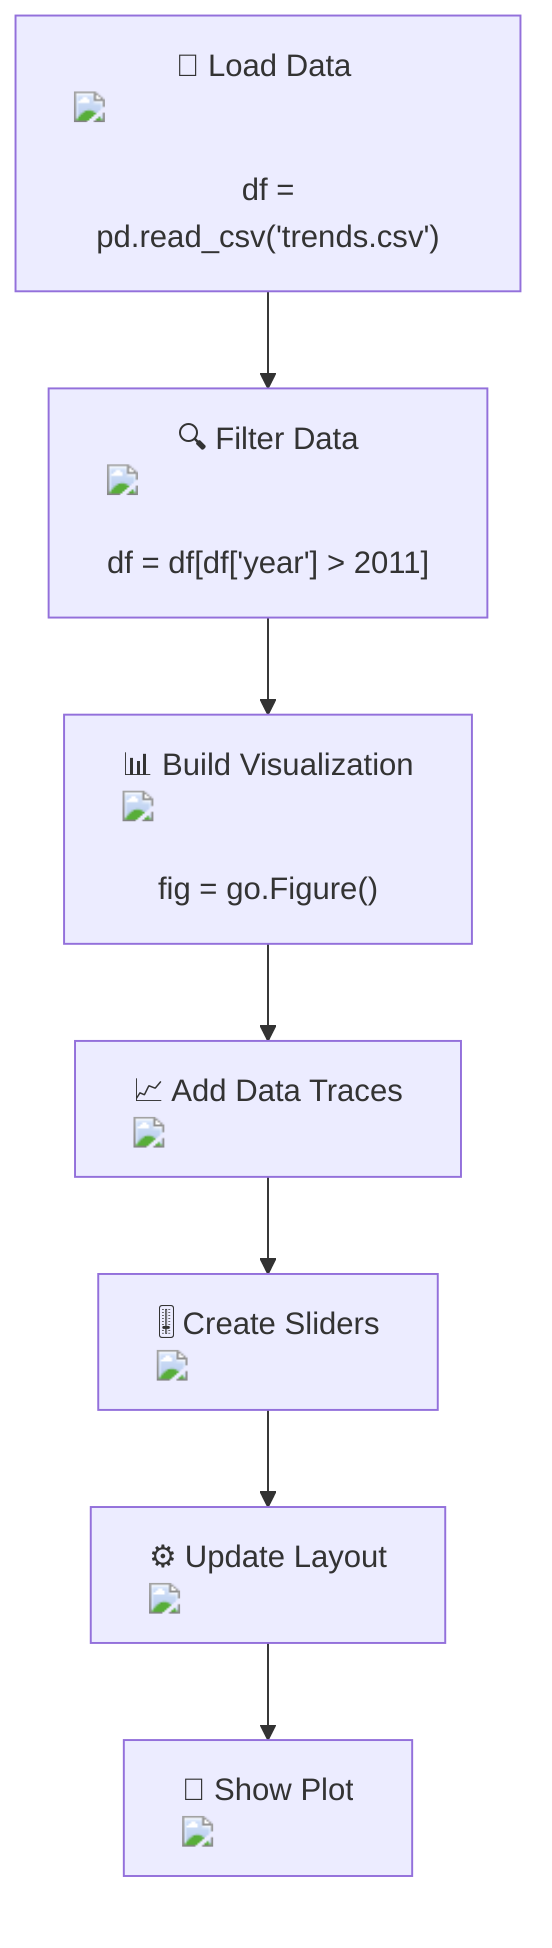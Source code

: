 flowchart TD
    A["📂 Load Data <img src='file.svg'/> <br/> df = pd.read_csv('trends.csv')"] --> B["🔍 Filter Data <img src='table.svg'/> <br/> df = df[df['year'] > 2011]"]
    B --> C["📊 Build Visualization <img src='barplot_template.svg'/> <br/> fig = go.Figure()"]
    C --> D["📈 Add Data Traces <img src='barplot_template.svg'/>"]
    D --> E["🎚️ Create Sliders <img src='column_split.svg'/>"]
    E --> F["⚙️ Update Layout <img src='table.svg'/>"]
    F --> G["🔗 Show Plot <img src='barplot_template.svg'/>"]